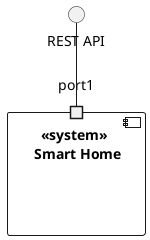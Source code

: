 @startuml
'https://plantuml.com/component-diagram


component "<<system>> \n Smart Home" {



port port1


}

"REST API" -- port1


@enduml